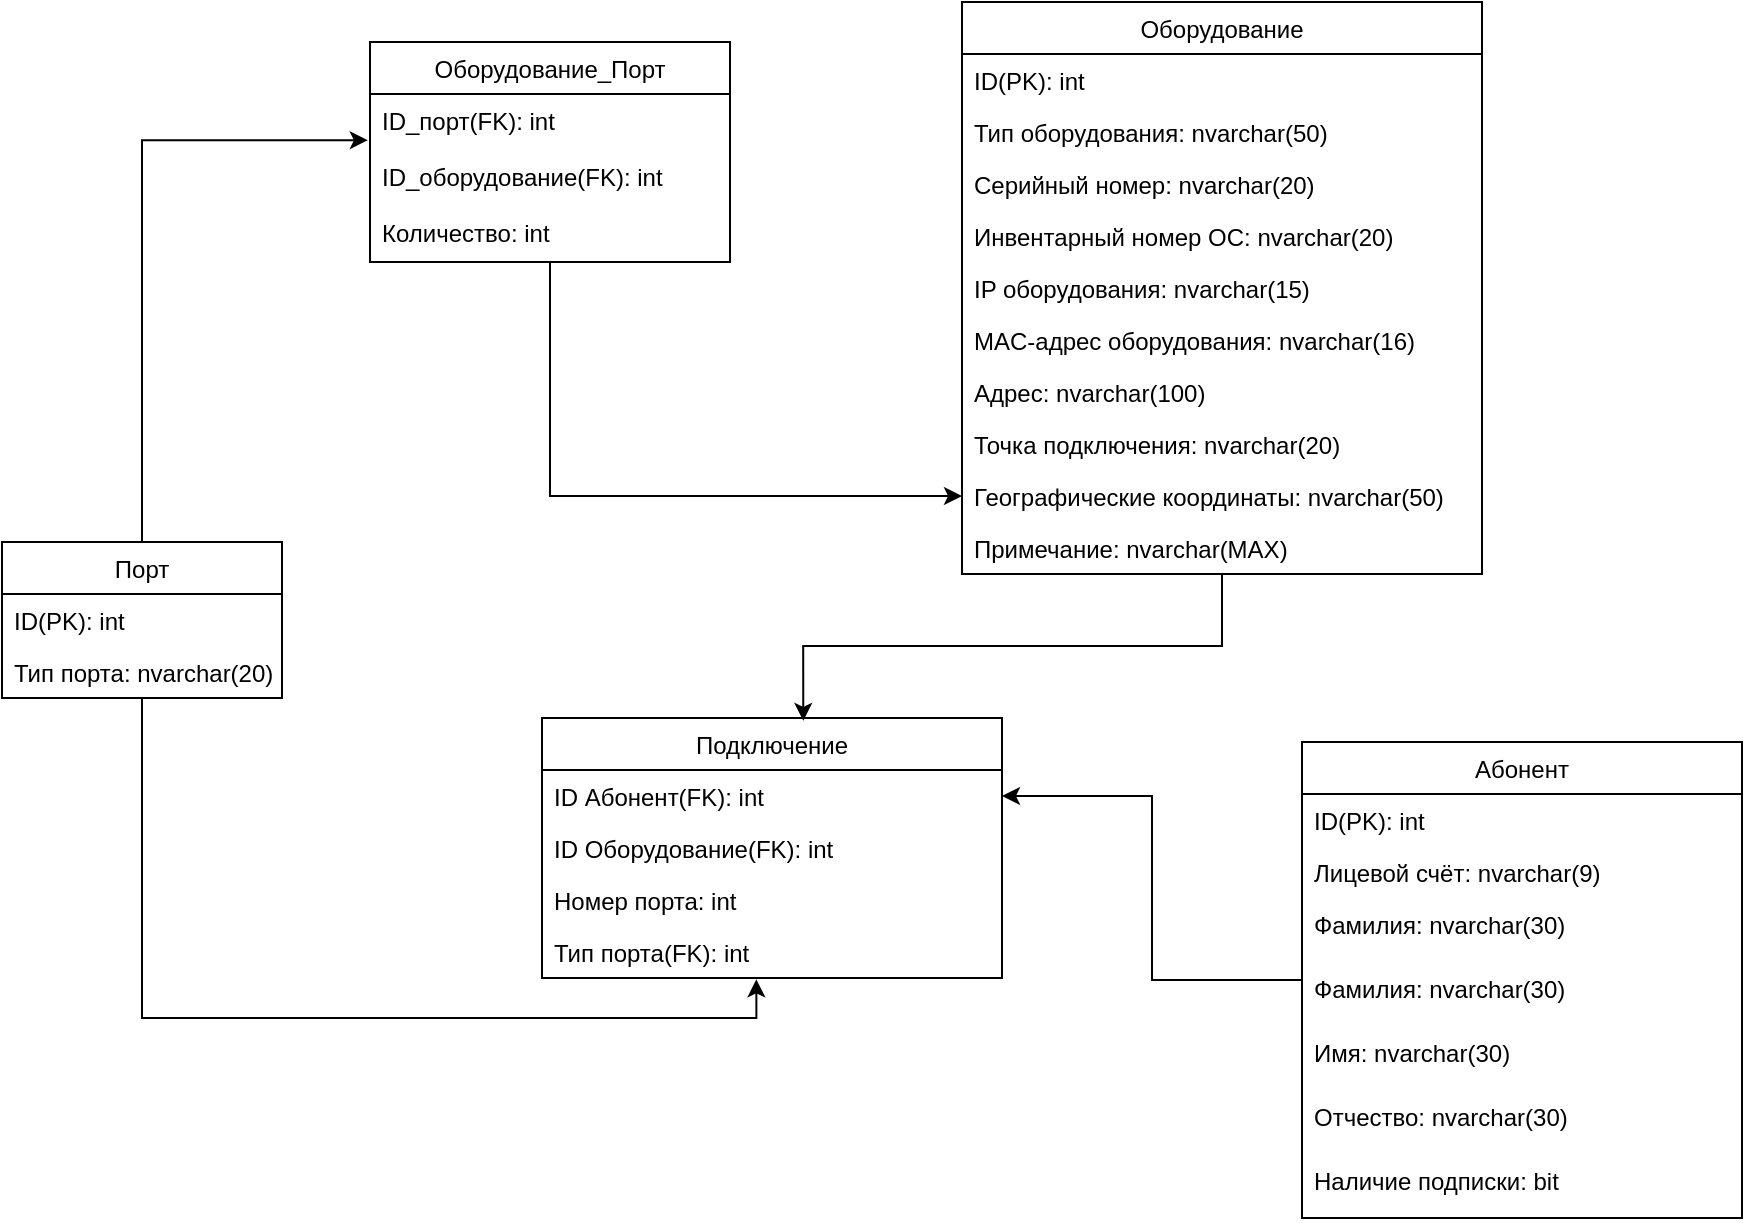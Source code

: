 <mxfile version="21.0.6" type="device"><diagram name="Страница 1" id="LElfG0dsKBCYa2yV9a6r"><mxGraphModel dx="956" dy="546" grid="1" gridSize="10" guides="1" tooltips="1" connect="1" arrows="1" fold="1" page="1" pageScale="1" pageWidth="827" pageHeight="1169" math="0" shadow="0"><root><mxCell id="0"/><mxCell id="1" parent="0"/><mxCell id="vaFT1iTJhuNTqFa14-VP-43" style="edgeStyle=orthogonalEdgeStyle;rounded=0;orthogonalLoop=1;jettySize=auto;html=1;entryX=1;entryY=0.5;entryDx=0;entryDy=0;" parent="1" source="vaFT1iTJhuNTqFa14-VP-1" target="vaFT1iTJhuNTqFa14-VP-10" edge="1"><mxGeometry relative="1" as="geometry"/></mxCell><mxCell id="vaFT1iTJhuNTqFa14-VP-1" value="Абонент" style="swimlane;fontStyle=0;childLayout=stackLayout;horizontal=1;startSize=26;fillColor=none;horizontalStack=0;resizeParent=1;resizeParentMax=0;resizeLast=0;collapsible=1;marginBottom=0;" parent="1" vertex="1"><mxGeometry x="880" y="540" width="220" height="238" as="geometry"/></mxCell><mxCell id="vaFT1iTJhuNTqFa14-VP-2" value="ID(PK): int" style="text;strokeColor=none;fillColor=none;align=left;verticalAlign=top;spacingLeft=4;spacingRight=4;overflow=hidden;rotatable=0;points=[[0,0.5],[1,0.5]];portConstraint=eastwest;" parent="vaFT1iTJhuNTqFa14-VP-1" vertex="1"><mxGeometry y="26" width="220" height="26" as="geometry"/></mxCell><mxCell id="vaFT1iTJhuNTqFa14-VP-3" value="Лицевой счёт: nvarchar(9)" style="text;strokeColor=none;fillColor=none;align=left;verticalAlign=top;spacingLeft=4;spacingRight=4;overflow=hidden;rotatable=0;points=[[0,0.5],[1,0.5]];portConstraint=eastwest;" parent="vaFT1iTJhuNTqFa14-VP-1" vertex="1"><mxGeometry y="52" width="220" height="26" as="geometry"/></mxCell><mxCell id="vaFT1iTJhuNTqFa14-VP-42" value="Фамилия: nvarchar(30)" style="text;strokeColor=none;fillColor=none;align=left;verticalAlign=top;spacingLeft=4;spacingRight=4;overflow=hidden;rotatable=0;points=[[0,0.5],[1,0.5]];portConstraint=eastwest;" parent="vaFT1iTJhuNTqFa14-VP-1" vertex="1"><mxGeometry y="78" width="220" height="32" as="geometry"/></mxCell><mxCell id="vaFT1iTJhuNTqFa14-VP-19" value="Фамилия: nvarchar(30)" style="text;strokeColor=none;fillColor=none;align=left;verticalAlign=top;spacingLeft=4;spacingRight=4;overflow=hidden;rotatable=0;points=[[0,0.5],[1,0.5]];portConstraint=eastwest;" parent="vaFT1iTJhuNTqFa14-VP-1" vertex="1"><mxGeometry y="110" width="220" height="32" as="geometry"/></mxCell><mxCell id="vaFT1iTJhuNTqFa14-VP-18" value="Имя: nvarchar(30)" style="text;strokeColor=none;fillColor=none;align=left;verticalAlign=top;spacingLeft=4;spacingRight=4;overflow=hidden;rotatable=0;points=[[0,0.5],[1,0.5]];portConstraint=eastwest;" parent="vaFT1iTJhuNTqFa14-VP-1" vertex="1"><mxGeometry y="142" width="220" height="32" as="geometry"/></mxCell><mxCell id="vaFT1iTJhuNTqFa14-VP-20" value="Отчество: nvarchar(30)" style="text;strokeColor=none;fillColor=none;align=left;verticalAlign=top;spacingLeft=4;spacingRight=4;overflow=hidden;rotatable=0;points=[[0,0.5],[1,0.5]];portConstraint=eastwest;" parent="vaFT1iTJhuNTqFa14-VP-1" vertex="1"><mxGeometry y="174" width="220" height="32" as="geometry"/></mxCell><mxCell id="vaFT1iTJhuNTqFa14-VP-4" value="Наличие подписки: bit" style="text;strokeColor=none;fillColor=none;align=left;verticalAlign=top;spacingLeft=4;spacingRight=4;overflow=hidden;rotatable=0;points=[[0,0.5],[1,0.5]];portConstraint=eastwest;" parent="vaFT1iTJhuNTqFa14-VP-1" vertex="1"><mxGeometry y="206" width="220" height="32" as="geometry"/></mxCell><mxCell id="vaFT1iTJhuNTqFa14-VP-44" style="edgeStyle=orthogonalEdgeStyle;rounded=0;orthogonalLoop=1;jettySize=auto;html=1;entryX=0.568;entryY=0.011;entryDx=0;entryDy=0;entryPerimeter=0;" parent="1" source="vaFT1iTJhuNTqFa14-VP-5" target="vaFT1iTJhuNTqFa14-VP-9" edge="1"><mxGeometry relative="1" as="geometry"/></mxCell><mxCell id="vaFT1iTJhuNTqFa14-VP-5" value="Оборудование" style="swimlane;fontStyle=0;childLayout=stackLayout;horizontal=1;startSize=26;fillColor=none;horizontalStack=0;resizeParent=1;resizeParentMax=0;resizeLast=0;collapsible=1;marginBottom=0;" parent="1" vertex="1"><mxGeometry x="710" y="170" width="260" height="286" as="geometry"/></mxCell><mxCell id="vaFT1iTJhuNTqFa14-VP-6" value="ID(PK): int" style="text;strokeColor=none;fillColor=none;align=left;verticalAlign=top;spacingLeft=4;spacingRight=4;overflow=hidden;rotatable=0;points=[[0,0.5],[1,0.5]];portConstraint=eastwest;" parent="vaFT1iTJhuNTqFa14-VP-5" vertex="1"><mxGeometry y="26" width="260" height="26" as="geometry"/></mxCell><mxCell id="vaFT1iTJhuNTqFa14-VP-7" value="Тип оборудования: nvarchar(50)" style="text;strokeColor=none;fillColor=none;align=left;verticalAlign=top;spacingLeft=4;spacingRight=4;overflow=hidden;rotatable=0;points=[[0,0.5],[1,0.5]];portConstraint=eastwest;" parent="vaFT1iTJhuNTqFa14-VP-5" vertex="1"><mxGeometry y="52" width="260" height="26" as="geometry"/></mxCell><mxCell id="vaFT1iTJhuNTqFa14-VP-21" value="Серийный номер: nvarchar(20)" style="text;strokeColor=none;fillColor=none;align=left;verticalAlign=top;spacingLeft=4;spacingRight=4;overflow=hidden;rotatable=0;points=[[0,0.5],[1,0.5]];portConstraint=eastwest;" parent="vaFT1iTJhuNTqFa14-VP-5" vertex="1"><mxGeometry y="78" width="260" height="26" as="geometry"/></mxCell><mxCell id="vaFT1iTJhuNTqFa14-VP-22" value="Инвентарный номер ОС: nvarchar(20)" style="text;strokeColor=none;fillColor=none;align=left;verticalAlign=top;spacingLeft=4;spacingRight=4;overflow=hidden;rotatable=0;points=[[0,0.5],[1,0.5]];portConstraint=eastwest;" parent="vaFT1iTJhuNTqFa14-VP-5" vertex="1"><mxGeometry y="104" width="260" height="26" as="geometry"/></mxCell><mxCell id="vaFT1iTJhuNTqFa14-VP-23" value="IP оборудования: nvarchar(15)" style="text;strokeColor=none;fillColor=none;align=left;verticalAlign=top;spacingLeft=4;spacingRight=4;overflow=hidden;rotatable=0;points=[[0,0.5],[1,0.5]];portConstraint=eastwest;" parent="vaFT1iTJhuNTqFa14-VP-5" vertex="1"><mxGeometry y="130" width="260" height="26" as="geometry"/></mxCell><mxCell id="vaFT1iTJhuNTqFa14-VP-24" value="MAC-адрес оборудования: nvarchar(16)" style="text;strokeColor=none;fillColor=none;align=left;verticalAlign=top;spacingLeft=4;spacingRight=4;overflow=hidden;rotatable=0;points=[[0,0.5],[1,0.5]];portConstraint=eastwest;" parent="vaFT1iTJhuNTqFa14-VP-5" vertex="1"><mxGeometry y="156" width="260" height="26" as="geometry"/></mxCell><mxCell id="vaFT1iTJhuNTqFa14-VP-32" value="Адрес: nvarchar(100)" style="text;strokeColor=none;fillColor=none;align=left;verticalAlign=top;spacingLeft=4;spacingRight=4;overflow=hidden;rotatable=0;points=[[0,0.5],[1,0.5]];portConstraint=eastwest;" parent="vaFT1iTJhuNTqFa14-VP-5" vertex="1"><mxGeometry y="182" width="260" height="26" as="geometry"/></mxCell><mxCell id="vaFT1iTJhuNTqFa14-VP-33" value="Точка подключения: nvarchar(20)" style="text;strokeColor=none;fillColor=none;align=left;verticalAlign=top;spacingLeft=4;spacingRight=4;overflow=hidden;rotatable=0;points=[[0,0.5],[1,0.5]];portConstraint=eastwest;" parent="vaFT1iTJhuNTqFa14-VP-5" vertex="1"><mxGeometry y="208" width="260" height="26" as="geometry"/></mxCell><mxCell id="vaFT1iTJhuNTqFa14-VP-34" value="Географические координаты: nvarchar(50)" style="text;strokeColor=none;fillColor=none;align=left;verticalAlign=top;spacingLeft=4;spacingRight=4;overflow=hidden;rotatable=0;points=[[0,0.5],[1,0.5]];portConstraint=eastwest;" parent="vaFT1iTJhuNTqFa14-VP-5" vertex="1"><mxGeometry y="234" width="260" height="26" as="geometry"/></mxCell><mxCell id="vaFT1iTJhuNTqFa14-VP-8" value="Примечание: nvarchar(MAX)" style="text;strokeColor=none;fillColor=none;align=left;verticalAlign=top;spacingLeft=4;spacingRight=4;overflow=hidden;rotatable=0;points=[[0,0.5],[1,0.5]];portConstraint=eastwest;" parent="vaFT1iTJhuNTqFa14-VP-5" vertex="1"><mxGeometry y="260" width="260" height="26" as="geometry"/></mxCell><mxCell id="vaFT1iTJhuNTqFa14-VP-9" value="Подключение" style="swimlane;fontStyle=0;childLayout=stackLayout;horizontal=1;startSize=26;fillColor=none;horizontalStack=0;resizeParent=1;resizeParentMax=0;resizeLast=0;collapsible=1;marginBottom=0;" parent="1" vertex="1"><mxGeometry x="500" y="528" width="230" height="130" as="geometry"/></mxCell><mxCell id="vaFT1iTJhuNTqFa14-VP-10" value="ID Абонент(FK): int" style="text;strokeColor=none;fillColor=none;align=left;verticalAlign=top;spacingLeft=4;spacingRight=4;overflow=hidden;rotatable=0;points=[[0,0.5],[1,0.5]];portConstraint=eastwest;" parent="vaFT1iTJhuNTqFa14-VP-9" vertex="1"><mxGeometry y="26" width="230" height="26" as="geometry"/></mxCell><mxCell id="vaFT1iTJhuNTqFa14-VP-11" value="ID Оборудование(FK): int" style="text;strokeColor=none;fillColor=none;align=left;verticalAlign=top;spacingLeft=4;spacingRight=4;overflow=hidden;rotatable=0;points=[[0,0.5],[1,0.5]];portConstraint=eastwest;" parent="vaFT1iTJhuNTqFa14-VP-9" vertex="1"><mxGeometry y="52" width="230" height="26" as="geometry"/></mxCell><mxCell id="vaFT1iTJhuNTqFa14-VP-12" value="Номер порта: int" style="text;strokeColor=none;fillColor=none;align=left;verticalAlign=top;spacingLeft=4;spacingRight=4;overflow=hidden;rotatable=0;points=[[0,0.5],[1,0.5]];portConstraint=eastwest;" parent="vaFT1iTJhuNTqFa14-VP-9" vertex="1"><mxGeometry y="78" width="230" height="26" as="geometry"/></mxCell><mxCell id="vaFT1iTJhuNTqFa14-VP-37" value="Тип порта(FK): int" style="text;strokeColor=none;fillColor=none;align=left;verticalAlign=top;spacingLeft=4;spacingRight=4;overflow=hidden;rotatable=0;points=[[0,0.5],[1,0.5]];portConstraint=eastwest;" parent="vaFT1iTJhuNTqFa14-VP-9" vertex="1"><mxGeometry y="104" width="230" height="26" as="geometry"/></mxCell><mxCell id="vaFT1iTJhuNTqFa14-VP-38" style="edgeStyle=orthogonalEdgeStyle;rounded=0;orthogonalLoop=1;jettySize=auto;html=1;entryX=0.466;entryY=1.026;entryDx=0;entryDy=0;entryPerimeter=0;" parent="1" source="vaFT1iTJhuNTqFa14-VP-25" target="vaFT1iTJhuNTqFa14-VP-37" edge="1"><mxGeometry relative="1" as="geometry"/></mxCell><mxCell id="vaFT1iTJhuNTqFa14-VP-39" style="edgeStyle=orthogonalEdgeStyle;rounded=0;orthogonalLoop=1;jettySize=auto;html=1;entryX=-0.006;entryY=0.825;entryDx=0;entryDy=0;entryPerimeter=0;" parent="1" source="vaFT1iTJhuNTqFa14-VP-25" target="vaFT1iTJhuNTqFa14-VP-31" edge="1"><mxGeometry relative="1" as="geometry"/></mxCell><mxCell id="vaFT1iTJhuNTqFa14-VP-25" value="Порт" style="swimlane;fontStyle=0;childLayout=stackLayout;horizontal=1;startSize=26;fillColor=none;horizontalStack=0;resizeParent=1;resizeParentMax=0;resizeLast=0;collapsible=1;marginBottom=0;" parent="1" vertex="1"><mxGeometry x="230" y="440" width="140" height="78" as="geometry"/></mxCell><mxCell id="vaFT1iTJhuNTqFa14-VP-26" value="ID(PK): int" style="text;strokeColor=none;fillColor=none;align=left;verticalAlign=top;spacingLeft=4;spacingRight=4;overflow=hidden;rotatable=0;points=[[0,0.5],[1,0.5]];portConstraint=eastwest;" parent="vaFT1iTJhuNTqFa14-VP-25" vertex="1"><mxGeometry y="26" width="140" height="26" as="geometry"/></mxCell><mxCell id="vaFT1iTJhuNTqFa14-VP-27" value="Тип порта: nvarchar(20)" style="text;strokeColor=none;fillColor=none;align=left;verticalAlign=top;spacingLeft=4;spacingRight=4;overflow=hidden;rotatable=0;points=[[0,0.5],[1,0.5]];portConstraint=eastwest;" parent="vaFT1iTJhuNTqFa14-VP-25" vertex="1"><mxGeometry y="52" width="140" height="26" as="geometry"/></mxCell><mxCell id="vaFT1iTJhuNTqFa14-VP-40" style="edgeStyle=orthogonalEdgeStyle;rounded=0;orthogonalLoop=1;jettySize=auto;html=1;entryX=0;entryY=0.5;entryDx=0;entryDy=0;" parent="1" source="vaFT1iTJhuNTqFa14-VP-29" target="vaFT1iTJhuNTqFa14-VP-34" edge="1"><mxGeometry relative="1" as="geometry"/></mxCell><mxCell id="vaFT1iTJhuNTqFa14-VP-29" value="Оборудование_Порт" style="swimlane;fontStyle=0;childLayout=stackLayout;horizontal=1;startSize=26;fillColor=none;horizontalStack=0;resizeParent=1;resizeParentMax=0;resizeLast=0;collapsible=1;marginBottom=0;" parent="1" vertex="1"><mxGeometry x="414" y="190" width="180" height="110" as="geometry"/></mxCell><mxCell id="vaFT1iTJhuNTqFa14-VP-31" value="ID_порт(FK): int" style="text;strokeColor=none;fillColor=none;align=left;verticalAlign=top;spacingLeft=4;spacingRight=4;overflow=hidden;rotatable=0;points=[[0,0.5],[1,0.5]];portConstraint=eastwest;" parent="vaFT1iTJhuNTqFa14-VP-29" vertex="1"><mxGeometry y="26" width="180" height="28" as="geometry"/></mxCell><mxCell id="vaFT1iTJhuNTqFa14-VP-35" value="ID_оборудование(FK): int" style="text;strokeColor=none;fillColor=none;align=left;verticalAlign=top;spacingLeft=4;spacingRight=4;overflow=hidden;rotatable=0;points=[[0,0.5],[1,0.5]];portConstraint=eastwest;" parent="vaFT1iTJhuNTqFa14-VP-29" vertex="1"><mxGeometry y="54" width="180" height="28" as="geometry"/></mxCell><mxCell id="vaFT1iTJhuNTqFa14-VP-36" value="Количество: int" style="text;strokeColor=none;fillColor=none;align=left;verticalAlign=top;spacingLeft=4;spacingRight=4;overflow=hidden;rotatable=0;points=[[0,0.5],[1,0.5]];portConstraint=eastwest;" parent="vaFT1iTJhuNTqFa14-VP-29" vertex="1"><mxGeometry y="82" width="180" height="28" as="geometry"/></mxCell></root></mxGraphModel></diagram></mxfile>